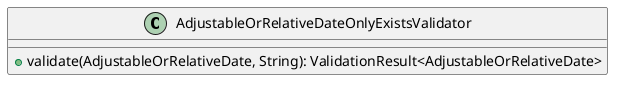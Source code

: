 @startuml

    class AdjustableOrRelativeDateOnlyExistsValidator [[AdjustableOrRelativeDateOnlyExistsValidator.html]] {
        +validate(AdjustableOrRelativeDate, String): ValidationResult<AdjustableOrRelativeDate>
    }

@enduml
